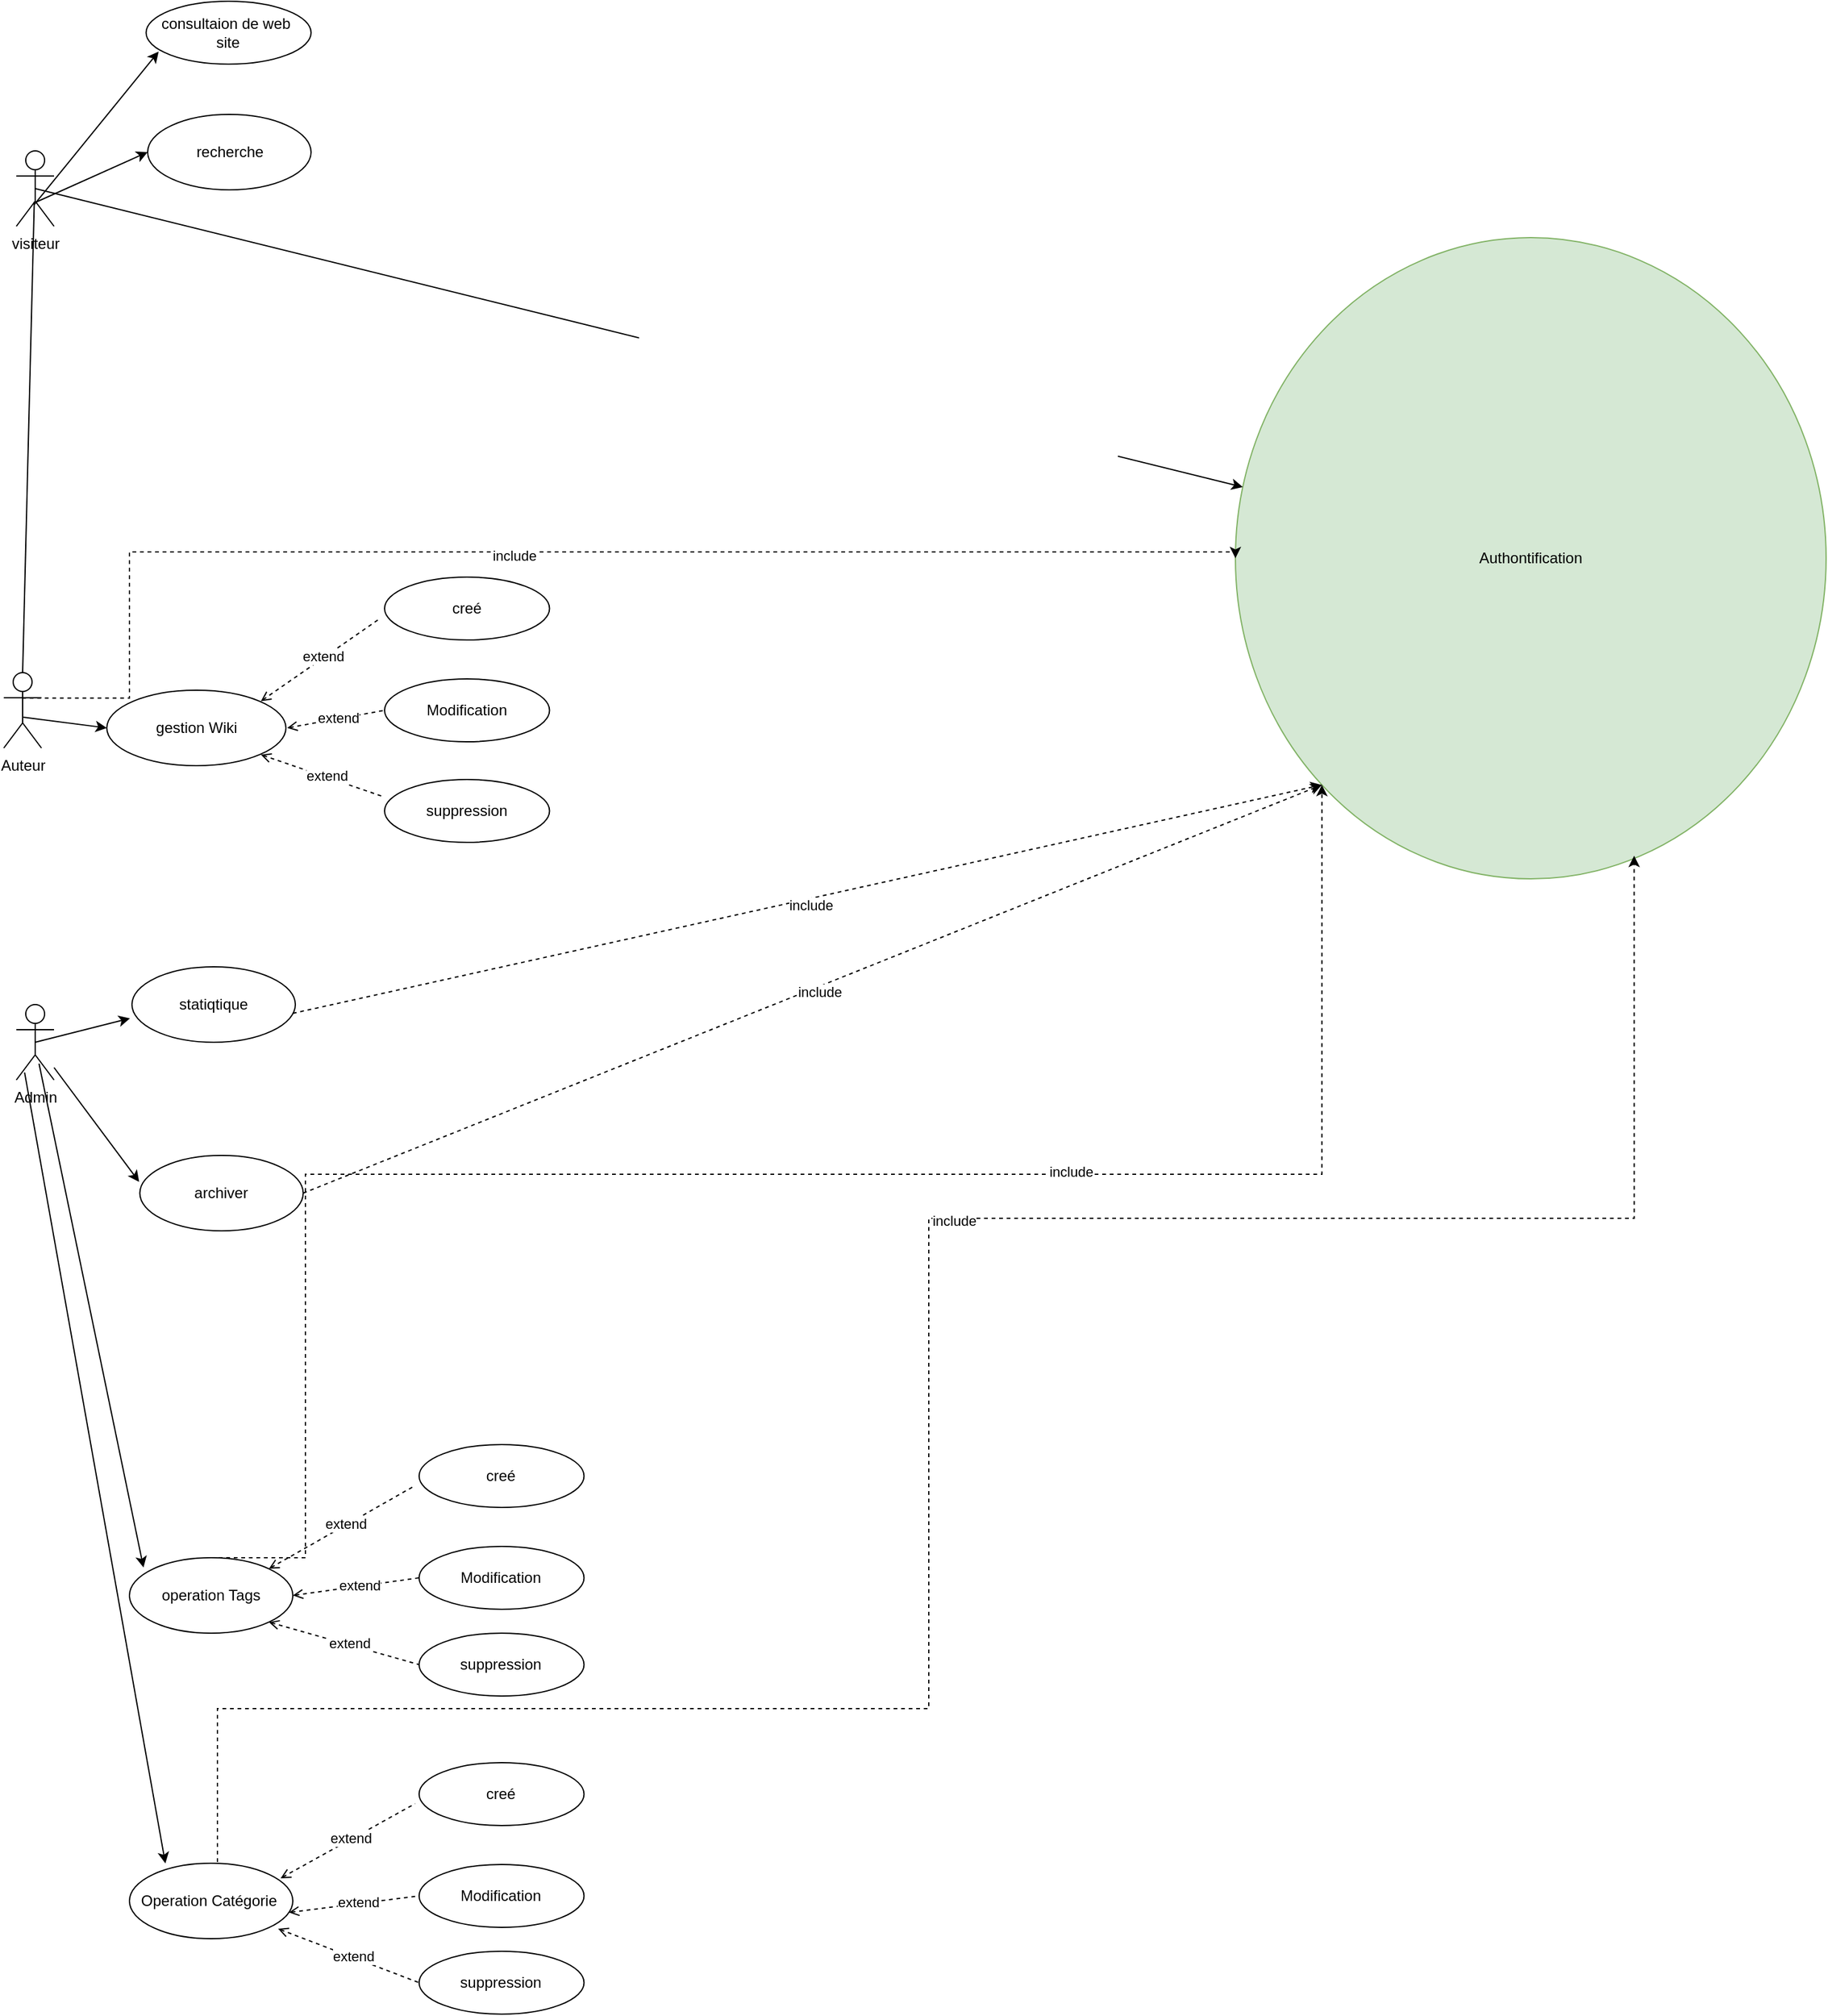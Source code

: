 <mxfile version="22.1.18" type="device">
  <diagram id="C5RBs43oDa-KdzZeNtuy" name="Page-1">
    <mxGraphModel dx="3000" dy="2818" grid="1" gridSize="10" guides="1" tooltips="1" connect="1" arrows="1" fold="1" page="1" pageScale="1" pageWidth="827" pageHeight="1169" math="0" shadow="0">
      <root>
        <mxCell id="WIyWlLk6GJQsqaUBKTNV-0" />
        <mxCell id="WIyWlLk6GJQsqaUBKTNV-1" parent="WIyWlLk6GJQsqaUBKTNV-0" />
        <mxCell id="7qGKscGNT5ev0cK7DHyf-0" value="visiteur" style="shape=umlActor;verticalLabelPosition=bottom;verticalAlign=top;html=1;" parent="WIyWlLk6GJQsqaUBKTNV-1" vertex="1">
          <mxGeometry x="30" y="-329" width="30" height="60" as="geometry" />
        </mxCell>
        <mxCell id="7qGKscGNT5ev0cK7DHyf-1" value="Admin" style="shape=umlActor;verticalLabelPosition=bottom;verticalAlign=top;html=1;" parent="WIyWlLk6GJQsqaUBKTNV-1" vertex="1">
          <mxGeometry x="30" y="350" width="30" height="60" as="geometry" />
        </mxCell>
        <mxCell id="7qGKscGNT5ev0cK7DHyf-2" value="Authontification" style="ellipse;whiteSpace=wrap;html=1;fillColor=#d5e8d4;strokeColor=#82b366;" parent="WIyWlLk6GJQsqaUBKTNV-1" vertex="1">
          <mxGeometry x="1000" y="-260" width="470" height="510" as="geometry" />
        </mxCell>
        <mxCell id="7qGKscGNT5ev0cK7DHyf-7" value="consultaion de web&amp;nbsp;&lt;br&gt;site" style="ellipse;whiteSpace=wrap;html=1;" parent="WIyWlLk6GJQsqaUBKTNV-1" vertex="1">
          <mxGeometry x="133.25" y="-448" width="131.25" height="50" as="geometry" />
        </mxCell>
        <mxCell id="7qGKscGNT5ev0cK7DHyf-14" style="rounded=0;orthogonalLoop=1;jettySize=auto;html=1;entryX=0;entryY=0.5;entryDx=0;entryDy=0;entryPerimeter=0;exitX=0.476;exitY=0.712;exitDx=0;exitDy=0;exitPerimeter=0;" parent="WIyWlLk6GJQsqaUBKTNV-1" edge="1" source="7qGKscGNT5ev0cK7DHyf-0">
          <mxGeometry relative="1" as="geometry">
            <mxPoint x="60" y="-349" as="sourcePoint" />
            <mxPoint x="143.25" y="-408" as="targetPoint" />
          </mxGeometry>
        </mxCell>
        <mxCell id="7qGKscGNT5ev0cK7DHyf-21" value="recherche&lt;br&gt;" style="ellipse;whiteSpace=wrap;html=1;" parent="WIyWlLk6GJQsqaUBKTNV-1" vertex="1">
          <mxGeometry x="134.5" y="-358" width="130" height="60" as="geometry" />
        </mxCell>
        <mxCell id="7qGKscGNT5ev0cK7DHyf-22" value="" style="endArrow=classic;html=1;rounded=0;exitX=0.533;exitY=0.677;exitDx=0;exitDy=0;exitPerimeter=0;entryX=0;entryY=0.5;entryDx=0;entryDy=0;" parent="WIyWlLk6GJQsqaUBKTNV-1" source="7qGKscGNT5ev0cK7DHyf-0" target="7qGKscGNT5ev0cK7DHyf-21" edge="1">
          <mxGeometry width="50" height="50" relative="1" as="geometry">
            <mxPoint x="200" y="-79" as="sourcePoint" />
            <mxPoint x="120" y="-109" as="targetPoint" />
          </mxGeometry>
        </mxCell>
        <mxCell id="7qGKscGNT5ev0cK7DHyf-23" value="statiqtique" style="ellipse;whiteSpace=wrap;html=1;" parent="WIyWlLk6GJQsqaUBKTNV-1" vertex="1">
          <mxGeometry x="122" y="320" width="130" height="60" as="geometry" />
        </mxCell>
        <mxCell id="7qGKscGNT5ev0cK7DHyf-25" value="" style="endArrow=classic;html=1;rounded=0;exitX=0.5;exitY=0.5;exitDx=0;exitDy=0;exitPerimeter=0;entryX=-0.012;entryY=0.683;entryDx=0;entryDy=0;entryPerimeter=0;" parent="WIyWlLk6GJQsqaUBKTNV-1" source="7qGKscGNT5ev0cK7DHyf-1" target="7qGKscGNT5ev0cK7DHyf-23" edge="1">
          <mxGeometry width="50" height="50" relative="1" as="geometry">
            <mxPoint x="390" y="400" as="sourcePoint" />
            <mxPoint x="440" y="350" as="targetPoint" />
          </mxGeometry>
        </mxCell>
        <mxCell id="7qGKscGNT5ev0cK7DHyf-65" style="rounded=0;orthogonalLoop=1;jettySize=auto;html=1;exitX=1;exitY=0.5;exitDx=0;exitDy=0;dashed=1;entryX=0;entryY=1;entryDx=0;entryDy=0;" parent="WIyWlLk6GJQsqaUBKTNV-1" source="7qGKscGNT5ev0cK7DHyf-28" target="7qGKscGNT5ev0cK7DHyf-2" edge="1">
          <mxGeometry relative="1" as="geometry" />
        </mxCell>
        <mxCell id="7qGKscGNT5ev0cK7DHyf-66" value="include" style="edgeLabel;html=1;align=center;verticalAlign=middle;resizable=0;points=[];" parent="7qGKscGNT5ev0cK7DHyf-65" vertex="1" connectable="0">
          <mxGeometry x="0.009" y="-4" relative="1" as="geometry">
            <mxPoint as="offset" />
          </mxGeometry>
        </mxCell>
        <mxCell id="7qGKscGNT5ev0cK7DHyf-28" value="archiver&lt;br&gt;" style="ellipse;whiteSpace=wrap;html=1;" parent="WIyWlLk6GJQsqaUBKTNV-1" vertex="1">
          <mxGeometry x="128.25" y="470" width="130" height="60" as="geometry" />
        </mxCell>
        <mxCell id="7qGKscGNT5ev0cK7DHyf-67" style="edgeStyle=orthogonalEdgeStyle;rounded=0;orthogonalLoop=1;jettySize=auto;html=1;exitX=0.5;exitY=0;exitDx=0;exitDy=0;entryX=0;entryY=1;entryDx=0;entryDy=0;dashed=1;" parent="WIyWlLk6GJQsqaUBKTNV-1" source="7qGKscGNT5ev0cK7DHyf-29" target="7qGKscGNT5ev0cK7DHyf-2" edge="1">
          <mxGeometry relative="1" as="geometry">
            <Array as="points">
              <mxPoint x="260" y="790" />
              <mxPoint x="260" y="485" />
              <mxPoint x="1069" y="485" />
            </Array>
          </mxGeometry>
        </mxCell>
        <mxCell id="7qGKscGNT5ev0cK7DHyf-69" value="include" style="edgeLabel;html=1;align=center;verticalAlign=middle;resizable=0;points=[];" parent="7qGKscGNT5ev0cK7DHyf-67" vertex="1" connectable="0">
          <mxGeometry x="0.319" y="2" relative="1" as="geometry">
            <mxPoint as="offset" />
          </mxGeometry>
        </mxCell>
        <mxCell id="7qGKscGNT5ev0cK7DHyf-29" value="operation Tags" style="ellipse;whiteSpace=wrap;html=1;" parent="WIyWlLk6GJQsqaUBKTNV-1" vertex="1">
          <mxGeometry x="120" y="790" width="130" height="60" as="geometry" />
        </mxCell>
        <mxCell id="7qGKscGNT5ev0cK7DHyf-30" value="Operation Catégorie&amp;nbsp;&lt;br&gt;" style="ellipse;whiteSpace=wrap;html=1;" parent="WIyWlLk6GJQsqaUBKTNV-1" vertex="1">
          <mxGeometry x="120" y="1033" width="130" height="60" as="geometry" />
        </mxCell>
        <mxCell id="7qGKscGNT5ev0cK7DHyf-31" value="creé" style="ellipse;whiteSpace=wrap;html=1;" parent="WIyWlLk6GJQsqaUBKTNV-1" vertex="1">
          <mxGeometry x="350.46" y="700" width="131.25" height="50" as="geometry" />
        </mxCell>
        <mxCell id="7qGKscGNT5ev0cK7DHyf-32" value="Modification" style="ellipse;whiteSpace=wrap;html=1;" parent="WIyWlLk6GJQsqaUBKTNV-1" vertex="1">
          <mxGeometry x="350.46" y="781" width="131.25" height="50" as="geometry" />
        </mxCell>
        <mxCell id="7qGKscGNT5ev0cK7DHyf-33" value="suppression" style="ellipse;whiteSpace=wrap;html=1;" parent="WIyWlLk6GJQsqaUBKTNV-1" vertex="1">
          <mxGeometry x="350.46" y="850" width="131.25" height="50" as="geometry" />
        </mxCell>
        <mxCell id="7qGKscGNT5ev0cK7DHyf-34" value="" style="endArrow=none;html=1;rounded=0;exitX=1;exitY=0;exitDx=0;exitDy=0;entryX=-0.024;entryY=0.652;entryDx=0;entryDy=0;entryPerimeter=0;dashed=1;startArrow=open;startFill=0;endFill=0;" parent="WIyWlLk6GJQsqaUBKTNV-1" source="7qGKscGNT5ev0cK7DHyf-29" target="7qGKscGNT5ev0cK7DHyf-31" edge="1">
          <mxGeometry width="50" height="50" relative="1" as="geometry">
            <mxPoint x="252.003" y="798.75" as="sourcePoint" />
            <mxPoint x="382.96" y="730" as="targetPoint" />
          </mxGeometry>
        </mxCell>
        <mxCell id="7qGKscGNT5ev0cK7DHyf-35" value="extend" style="edgeLabel;html=1;align=center;verticalAlign=middle;resizable=0;points=[];" parent="7qGKscGNT5ev0cK7DHyf-34" vertex="1" connectable="0">
          <mxGeometry x="0.054" y="1" relative="1" as="geometry">
            <mxPoint as="offset" />
          </mxGeometry>
        </mxCell>
        <mxCell id="7qGKscGNT5ev0cK7DHyf-36" value="" style="endArrow=none;html=1;rounded=0;exitX=1;exitY=1;exitDx=0;exitDy=0;entryX=0;entryY=0.5;entryDx=0;entryDy=0;dashed=1;startArrow=open;startFill=0;endFill=0;" parent="WIyWlLk6GJQsqaUBKTNV-1" source="7qGKscGNT5ev0cK7DHyf-29" target="7qGKscGNT5ev0cK7DHyf-33" edge="1">
          <mxGeometry width="50" height="50" relative="1" as="geometry">
            <mxPoint x="252.003" y="841.25" as="sourcePoint" />
            <mxPoint x="400.46" y="890" as="targetPoint" />
          </mxGeometry>
        </mxCell>
        <mxCell id="7qGKscGNT5ev0cK7DHyf-37" value="extend" style="edgeLabel;html=1;align=center;verticalAlign=middle;resizable=0;points=[];" parent="7qGKscGNT5ev0cK7DHyf-36" vertex="1" connectable="0">
          <mxGeometry x="0.054" y="1" relative="1" as="geometry">
            <mxPoint as="offset" />
          </mxGeometry>
        </mxCell>
        <mxCell id="7qGKscGNT5ev0cK7DHyf-38" value="" style="endArrow=none;html=1;rounded=0;exitX=1;exitY=0.5;exitDx=0;exitDy=0;entryX=0;entryY=0.5;entryDx=0;entryDy=0;dashed=1;startArrow=open;startFill=0;endFill=0;" parent="WIyWlLk6GJQsqaUBKTNV-1" source="7qGKscGNT5ev0cK7DHyf-29" target="7qGKscGNT5ev0cK7DHyf-32" edge="1">
          <mxGeometry width="50" height="50" relative="1" as="geometry">
            <mxPoint x="272.96" y="820" as="sourcePoint" />
            <mxPoint x="417.96" y="770" as="targetPoint" />
          </mxGeometry>
        </mxCell>
        <mxCell id="7qGKscGNT5ev0cK7DHyf-39" value="extend" style="edgeLabel;html=1;align=center;verticalAlign=middle;resizable=0;points=[];" parent="7qGKscGNT5ev0cK7DHyf-38" vertex="1" connectable="0">
          <mxGeometry x="0.054" y="1" relative="1" as="geometry">
            <mxPoint as="offset" />
          </mxGeometry>
        </mxCell>
        <mxCell id="7qGKscGNT5ev0cK7DHyf-45" value="creé" style="ellipse;whiteSpace=wrap;html=1;" parent="WIyWlLk6GJQsqaUBKTNV-1" vertex="1">
          <mxGeometry x="350.46" y="953" width="131.25" height="50" as="geometry" />
        </mxCell>
        <mxCell id="7qGKscGNT5ev0cK7DHyf-46" value="Modification" style="ellipse;whiteSpace=wrap;html=1;" parent="WIyWlLk6GJQsqaUBKTNV-1" vertex="1">
          <mxGeometry x="350.46" y="1034" width="131.25" height="50" as="geometry" />
        </mxCell>
        <mxCell id="7qGKscGNT5ev0cK7DHyf-47" value="suppression" style="ellipse;whiteSpace=wrap;html=1;" parent="WIyWlLk6GJQsqaUBKTNV-1" vertex="1">
          <mxGeometry x="350.46" y="1103" width="131.25" height="50" as="geometry" />
        </mxCell>
        <mxCell id="7qGKscGNT5ev0cK7DHyf-48" value="" style="endArrow=none;html=1;rounded=0;exitX=0.925;exitY=0.199;exitDx=0;exitDy=0;entryX=-0.024;entryY=0.652;entryDx=0;entryDy=0;entryPerimeter=0;dashed=1;startArrow=open;startFill=0;endFill=0;exitPerimeter=0;" parent="WIyWlLk6GJQsqaUBKTNV-1" source="7qGKscGNT5ev0cK7DHyf-30" target="7qGKscGNT5ev0cK7DHyf-45" edge="1">
          <mxGeometry width="50" height="50" relative="1" as="geometry">
            <mxPoint x="252.003" y="1051.75" as="sourcePoint" />
            <mxPoint x="382.96" y="983" as="targetPoint" />
          </mxGeometry>
        </mxCell>
        <mxCell id="7qGKscGNT5ev0cK7DHyf-49" value="extend" style="edgeLabel;html=1;align=center;verticalAlign=middle;resizable=0;points=[];" parent="7qGKscGNT5ev0cK7DHyf-48" vertex="1" connectable="0">
          <mxGeometry x="0.054" y="1" relative="1" as="geometry">
            <mxPoint as="offset" />
          </mxGeometry>
        </mxCell>
        <mxCell id="7qGKscGNT5ev0cK7DHyf-50" value="" style="endArrow=none;html=1;rounded=0;exitX=0.91;exitY=0.869;exitDx=0;exitDy=0;entryX=0;entryY=0.5;entryDx=0;entryDy=0;dashed=1;startArrow=open;startFill=0;endFill=0;exitPerimeter=0;" parent="WIyWlLk6GJQsqaUBKTNV-1" source="7qGKscGNT5ev0cK7DHyf-30" target="7qGKscGNT5ev0cK7DHyf-47" edge="1">
          <mxGeometry width="50" height="50" relative="1" as="geometry">
            <mxPoint x="252.003" y="1094.25" as="sourcePoint" />
            <mxPoint x="400.46" y="1143" as="targetPoint" />
          </mxGeometry>
        </mxCell>
        <mxCell id="7qGKscGNT5ev0cK7DHyf-51" value="extend" style="edgeLabel;html=1;align=center;verticalAlign=middle;resizable=0;points=[];" parent="7qGKscGNT5ev0cK7DHyf-50" vertex="1" connectable="0">
          <mxGeometry x="0.054" y="1" relative="1" as="geometry">
            <mxPoint as="offset" />
          </mxGeometry>
        </mxCell>
        <mxCell id="7qGKscGNT5ev0cK7DHyf-52" value="" style="endArrow=none;html=1;rounded=0;exitX=0.976;exitY=0.652;exitDx=0;exitDy=0;entryX=0;entryY=0.5;entryDx=0;entryDy=0;dashed=1;startArrow=open;startFill=0;endFill=0;exitPerimeter=0;" parent="WIyWlLk6GJQsqaUBKTNV-1" source="7qGKscGNT5ev0cK7DHyf-30" target="7qGKscGNT5ev0cK7DHyf-46" edge="1">
          <mxGeometry width="50" height="50" relative="1" as="geometry">
            <mxPoint x="272.96" y="1073" as="sourcePoint" />
            <mxPoint x="417.96" y="1023" as="targetPoint" />
          </mxGeometry>
        </mxCell>
        <mxCell id="7qGKscGNT5ev0cK7DHyf-53" value="extend" style="edgeLabel;html=1;align=center;verticalAlign=middle;resizable=0;points=[];" parent="7qGKscGNT5ev0cK7DHyf-52" vertex="1" connectable="0">
          <mxGeometry x="0.054" y="1" relative="1" as="geometry">
            <mxPoint as="offset" />
          </mxGeometry>
        </mxCell>
        <mxCell id="7qGKscGNT5ev0cK7DHyf-54" value="" style="endArrow=classic;html=1;rounded=0;entryX=-0.004;entryY=0.351;entryDx=0;entryDy=0;entryPerimeter=0;" parent="WIyWlLk6GJQsqaUBKTNV-1" source="7qGKscGNT5ev0cK7DHyf-1" target="7qGKscGNT5ev0cK7DHyf-28" edge="1">
          <mxGeometry width="50" height="50" relative="1" as="geometry">
            <mxPoint x="60" y="490" as="sourcePoint" />
            <mxPoint x="110" y="440" as="targetPoint" />
          </mxGeometry>
        </mxCell>
        <mxCell id="7qGKscGNT5ev0cK7DHyf-55" value="" style="endArrow=classic;html=1;rounded=0;exitX=0.602;exitY=0.783;exitDx=0;exitDy=0;exitPerimeter=0;entryX=0.086;entryY=0.13;entryDx=0;entryDy=0;entryPerimeter=0;" parent="WIyWlLk6GJQsqaUBKTNV-1" source="7qGKscGNT5ev0cK7DHyf-1" target="7qGKscGNT5ev0cK7DHyf-29" edge="1">
          <mxGeometry width="50" height="50" relative="1" as="geometry">
            <mxPoint x="70" y="560" as="sourcePoint" />
            <mxPoint x="120" y="510" as="targetPoint" />
          </mxGeometry>
        </mxCell>
        <mxCell id="7qGKscGNT5ev0cK7DHyf-56" value="" style="endArrow=classic;html=1;rounded=0;exitX=0.219;exitY=0.901;exitDx=0;exitDy=0;exitPerimeter=0;entryX=0.22;entryY=0.003;entryDx=0;entryDy=0;entryPerimeter=0;" parent="WIyWlLk6GJQsqaUBKTNV-1" source="7qGKscGNT5ev0cK7DHyf-1" target="7qGKscGNT5ev0cK7DHyf-30" edge="1">
          <mxGeometry width="50" height="50" relative="1" as="geometry">
            <mxPoint x="70" y="621" as="sourcePoint" />
            <mxPoint x="120" y="571" as="targetPoint" />
          </mxGeometry>
        </mxCell>
        <mxCell id="7qGKscGNT5ev0cK7DHyf-62" value="" style="endArrow=classic;html=1;rounded=0;dashed=1;entryX=0;entryY=1;entryDx=0;entryDy=0;" parent="WIyWlLk6GJQsqaUBKTNV-1" edge="1" target="7qGKscGNT5ev0cK7DHyf-2">
          <mxGeometry width="50" height="50" relative="1" as="geometry">
            <mxPoint x="250" y="357" as="sourcePoint" />
            <mxPoint x="650" y="550" as="targetPoint" />
          </mxGeometry>
        </mxCell>
        <mxCell id="7qGKscGNT5ev0cK7DHyf-63" value="include" style="edgeLabel;html=1;align=center;verticalAlign=middle;resizable=0;points=[];" parent="7qGKscGNT5ev0cK7DHyf-62" vertex="1" connectable="0">
          <mxGeometry x="0.004" y="-4" relative="1" as="geometry">
            <mxPoint y="1" as="offset" />
          </mxGeometry>
        </mxCell>
        <mxCell id="7qGKscGNT5ev0cK7DHyf-68" style="edgeStyle=orthogonalEdgeStyle;rounded=0;orthogonalLoop=1;jettySize=auto;html=1;exitX=0.5;exitY=0;exitDx=0;exitDy=0;entryX=0.675;entryY=0.964;entryDx=0;entryDy=0;entryPerimeter=0;dashed=1;" parent="WIyWlLk6GJQsqaUBKTNV-1" source="7qGKscGNT5ev0cK7DHyf-30" target="7qGKscGNT5ev0cK7DHyf-2" edge="1">
          <mxGeometry relative="1" as="geometry">
            <Array as="points">
              <mxPoint x="190" y="1033" />
              <mxPoint x="190" y="910" />
              <mxPoint x="756" y="910" />
              <mxPoint x="756" y="520" />
              <mxPoint x="1317" y="520" />
            </Array>
          </mxGeometry>
        </mxCell>
        <mxCell id="7qGKscGNT5ev0cK7DHyf-70" value="include" style="edgeLabel;html=1;align=center;verticalAlign=middle;resizable=0;points=[];" parent="7qGKscGNT5ev0cK7DHyf-68" vertex="1" connectable="0">
          <mxGeometry x="0.141" y="-2" relative="1" as="geometry">
            <mxPoint x="1" as="offset" />
          </mxGeometry>
        </mxCell>
        <mxCell id="kbfKyru0Yk3DHYn2rRBP-0" value="Auteur&lt;br&gt;" style="shape=umlActor;verticalLabelPosition=bottom;verticalAlign=top;html=1;" vertex="1" parent="WIyWlLk6GJQsqaUBKTNV-1">
          <mxGeometry x="20" y="86" width="30" height="60" as="geometry" />
        </mxCell>
        <mxCell id="kbfKyru0Yk3DHYn2rRBP-1" value="gestion Wiki" style="ellipse;whiteSpace=wrap;html=1;" vertex="1" parent="WIyWlLk6GJQsqaUBKTNV-1">
          <mxGeometry x="102" y="100" width="142.5" height="60" as="geometry" />
        </mxCell>
        <mxCell id="kbfKyru0Yk3DHYn2rRBP-2" value="creé" style="ellipse;whiteSpace=wrap;html=1;" vertex="1" parent="WIyWlLk6GJQsqaUBKTNV-1">
          <mxGeometry x="323" y="10" width="131.25" height="50" as="geometry" />
        </mxCell>
        <mxCell id="kbfKyru0Yk3DHYn2rRBP-3" value="Modification" style="ellipse;whiteSpace=wrap;html=1;" vertex="1" parent="WIyWlLk6GJQsqaUBKTNV-1">
          <mxGeometry x="323" y="91" width="131.25" height="50" as="geometry" />
        </mxCell>
        <mxCell id="kbfKyru0Yk3DHYn2rRBP-4" value="suppression" style="ellipse;whiteSpace=wrap;html=1;" vertex="1" parent="WIyWlLk6GJQsqaUBKTNV-1">
          <mxGeometry x="323" y="171" width="131.25" height="50" as="geometry" />
        </mxCell>
        <mxCell id="kbfKyru0Yk3DHYn2rRBP-5" style="rounded=0;orthogonalLoop=1;jettySize=auto;html=1;entryX=0;entryY=0.5;entryDx=0;entryDy=0;entryPerimeter=0;exitX=0.493;exitY=0.589;exitDx=0;exitDy=0;exitPerimeter=0;" edge="1" target="kbfKyru0Yk3DHYn2rRBP-1" parent="WIyWlLk6GJQsqaUBKTNV-1" source="kbfKyru0Yk3DHYn2rRBP-0">
          <mxGeometry relative="1" as="geometry">
            <mxPoint x="30" y="151" as="sourcePoint" />
          </mxGeometry>
        </mxCell>
        <mxCell id="kbfKyru0Yk3DHYn2rRBP-6" value="" style="endArrow=none;html=1;rounded=0;exitX=1;exitY=0;exitDx=0;exitDy=0;entryX=-0.024;entryY=0.652;entryDx=0;entryDy=0;entryPerimeter=0;dashed=1;startArrow=open;startFill=0;endFill=0;" edge="1" target="kbfKyru0Yk3DHYn2rRBP-2" parent="WIyWlLk6GJQsqaUBKTNV-1">
          <mxGeometry width="50" height="50" relative="1" as="geometry">
            <mxPoint x="224.543" y="108.75" as="sourcePoint" />
            <mxPoint x="355.5" y="40" as="targetPoint" />
          </mxGeometry>
        </mxCell>
        <mxCell id="kbfKyru0Yk3DHYn2rRBP-7" value="extend" style="edgeLabel;html=1;align=center;verticalAlign=middle;resizable=0;points=[];" vertex="1" connectable="0" parent="kbfKyru0Yk3DHYn2rRBP-6">
          <mxGeometry x="0.054" y="1" relative="1" as="geometry">
            <mxPoint as="offset" />
          </mxGeometry>
        </mxCell>
        <mxCell id="kbfKyru0Yk3DHYn2rRBP-8" value="" style="endArrow=none;html=1;rounded=0;exitX=1;exitY=1;exitDx=0;exitDy=0;entryX=0;entryY=0.5;entryDx=0;entryDy=0;dashed=1;startArrow=open;startFill=0;endFill=0;" edge="1" parent="WIyWlLk6GJQsqaUBKTNV-1">
          <mxGeometry width="50" height="50" relative="1" as="geometry">
            <mxPoint x="224.543" y="151.25" as="sourcePoint" />
            <mxPoint x="323.0" y="185" as="targetPoint" />
          </mxGeometry>
        </mxCell>
        <mxCell id="kbfKyru0Yk3DHYn2rRBP-9" value="extend" style="edgeLabel;html=1;align=center;verticalAlign=middle;resizable=0;points=[];" vertex="1" connectable="0" parent="kbfKyru0Yk3DHYn2rRBP-8">
          <mxGeometry x="0.054" y="1" relative="1" as="geometry">
            <mxPoint as="offset" />
          </mxGeometry>
        </mxCell>
        <mxCell id="kbfKyru0Yk3DHYn2rRBP-10" value="" style="endArrow=none;html=1;rounded=0;exitX=1;exitY=0.5;exitDx=0;exitDy=0;entryX=0;entryY=0.5;entryDx=0;entryDy=0;dashed=1;startArrow=open;startFill=0;endFill=0;" edge="1" target="kbfKyru0Yk3DHYn2rRBP-3" parent="WIyWlLk6GJQsqaUBKTNV-1">
          <mxGeometry width="50" height="50" relative="1" as="geometry">
            <mxPoint x="245.5" y="130" as="sourcePoint" />
            <mxPoint x="390.5" y="80" as="targetPoint" />
          </mxGeometry>
        </mxCell>
        <mxCell id="kbfKyru0Yk3DHYn2rRBP-11" value="extend" style="edgeLabel;html=1;align=center;verticalAlign=middle;resizable=0;points=[];" vertex="1" connectable="0" parent="kbfKyru0Yk3DHYn2rRBP-10">
          <mxGeometry x="0.054" y="1" relative="1" as="geometry">
            <mxPoint as="offset" />
          </mxGeometry>
        </mxCell>
        <mxCell id="kbfKyru0Yk3DHYn2rRBP-14" value="" style="endArrow=classic;html=1;rounded=0;exitX=0.5;exitY=0.5;exitDx=0;exitDy=0;exitPerimeter=0;" edge="1" parent="WIyWlLk6GJQsqaUBKTNV-1" source="7qGKscGNT5ev0cK7DHyf-0" target="7qGKscGNT5ev0cK7DHyf-2">
          <mxGeometry width="50" height="50" relative="1" as="geometry">
            <mxPoint x="45" y="-160" as="sourcePoint" />
            <mxPoint x="310" y="-150" as="targetPoint" />
          </mxGeometry>
        </mxCell>
        <mxCell id="kbfKyru0Yk3DHYn2rRBP-16" value="" style="endArrow=none;html=1;rounded=0;exitX=0.5;exitY=0;exitDx=0;exitDy=0;exitPerimeter=0;entryX=0.476;entryY=0.677;entryDx=0;entryDy=0;entryPerimeter=0;" edge="1" parent="WIyWlLk6GJQsqaUBKTNV-1" source="kbfKyru0Yk3DHYn2rRBP-0" target="7qGKscGNT5ev0cK7DHyf-0">
          <mxGeometry width="50" height="50" relative="1" as="geometry">
            <mxPoint x="500" y="140" as="sourcePoint" />
            <mxPoint x="550" y="90" as="targetPoint" />
          </mxGeometry>
        </mxCell>
        <mxCell id="kbfKyru0Yk3DHYn2rRBP-17" value="" style="endArrow=classic;html=1;rounded=0;edgeStyle=orthogonalEdgeStyle;exitX=0.489;exitY=0.338;exitDx=0;exitDy=0;exitPerimeter=0;entryX=0;entryY=0.5;entryDx=0;entryDy=0;dashed=1;" edge="1" parent="WIyWlLk6GJQsqaUBKTNV-1" source="kbfKyru0Yk3DHYn2rRBP-0" target="7qGKscGNT5ev0cK7DHyf-2">
          <mxGeometry width="50" height="50" relative="1" as="geometry">
            <mxPoint x="670" y="90" as="sourcePoint" />
            <mxPoint x="720" y="40" as="targetPoint" />
            <Array as="points">
              <mxPoint x="120" y="106" />
              <mxPoint x="120" y="-10" />
              <mxPoint x="1000" y="-10" />
            </Array>
          </mxGeometry>
        </mxCell>
        <mxCell id="kbfKyru0Yk3DHYn2rRBP-18" value="include" style="edgeLabel;html=1;align=center;verticalAlign=middle;resizable=0;points=[];" vertex="1" connectable="0" parent="kbfKyru0Yk3DHYn2rRBP-17">
          <mxGeometry x="-0.066" y="-3" relative="1" as="geometry">
            <mxPoint as="offset" />
          </mxGeometry>
        </mxCell>
      </root>
    </mxGraphModel>
  </diagram>
</mxfile>
